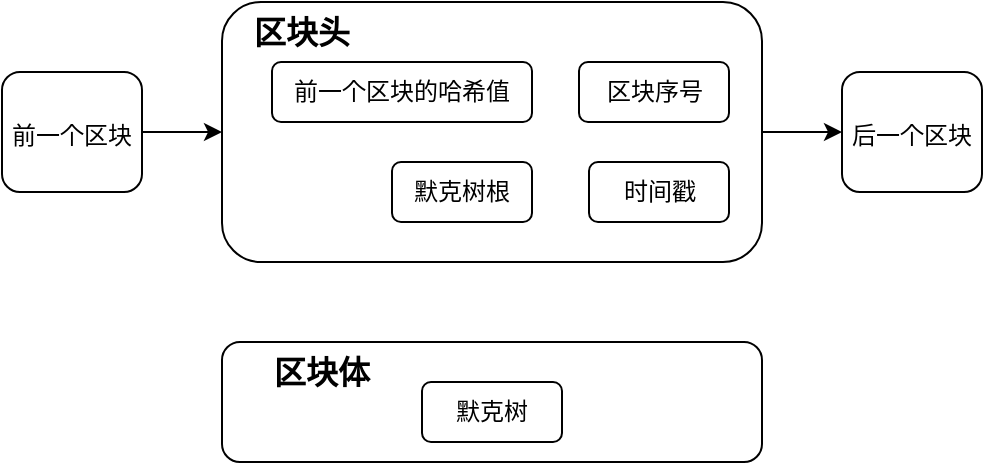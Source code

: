 <mxfile version="20.5.3" type="github">
  <diagram id="3rsK4sRMyDqufHuRaAZe" name="Page-1">
    <mxGraphModel dx="1422" dy="698" grid="1" gridSize="10" guides="1" tooltips="1" connect="1" arrows="1" fold="1" page="1" pageScale="1" pageWidth="827" pageHeight="1169" math="0" shadow="0">
      <root>
        <mxCell id="0" />
        <mxCell id="1" parent="0" />
        <mxCell id="U90KXrBJ-N6k7Ng19d0M-49" value="" style="rounded=1;whiteSpace=wrap;html=1;fillColor=none;" parent="1" vertex="1">
          <mxGeometry x="190" y="500" width="270" height="60" as="geometry" />
        </mxCell>
        <mxCell id="U90KXrBJ-N6k7Ng19d0M-1" value="" style="rounded=1;whiteSpace=wrap;html=1;fillColor=none;" parent="1" vertex="1">
          <mxGeometry x="190" y="330" width="270" height="130" as="geometry" />
        </mxCell>
        <mxCell id="U90KXrBJ-N6k7Ng19d0M-61" style="edgeStyle=orthogonalEdgeStyle;rounded=0;orthogonalLoop=1;jettySize=auto;html=1;entryX=0;entryY=0.5;entryDx=0;entryDy=0;fontSize=12;" parent="1" source="U90KXrBJ-N6k7Ng19d0M-1" target="U90KXrBJ-N6k7Ng19d0M-60" edge="1">
          <mxGeometry relative="1" as="geometry" />
        </mxCell>
        <mxCell id="U90KXrBJ-N6k7Ng19d0M-2" value="前一个区块的哈希值" style="rounded=1;whiteSpace=wrap;html=1;fillColor=default;" parent="1" vertex="1">
          <mxGeometry x="215" y="360" width="130" height="30" as="geometry" />
        </mxCell>
        <mxCell id="U90KXrBJ-N6k7Ng19d0M-4" value="默克树根" style="rounded=1;whiteSpace=wrap;html=1;fillColor=default;" parent="1" vertex="1">
          <mxGeometry x="275" y="410" width="70" height="30" as="geometry" />
        </mxCell>
        <mxCell id="U90KXrBJ-N6k7Ng19d0M-5" value="时间戳" style="rounded=1;whiteSpace=wrap;html=1;fillColor=default;" parent="1" vertex="1">
          <mxGeometry x="373.5" y="410" width="70" height="30" as="geometry" />
        </mxCell>
        <mxCell id="U90KXrBJ-N6k7Ng19d0M-50" value="&lt;span style=&quot;font-size: 16px;&quot;&gt;&lt;b&gt;区块体&lt;/b&gt;&lt;/span&gt;" style="text;html=1;strokeColor=none;fillColor=none;align=center;verticalAlign=middle;whiteSpace=wrap;rounded=0;" parent="1" vertex="1">
          <mxGeometry x="180" y="500" width="120" height="30" as="geometry" />
        </mxCell>
        <mxCell id="U90KXrBJ-N6k7Ng19d0M-51" value="&lt;span style=&quot;font-size: 16px;&quot;&gt;&lt;b&gt;区块头&lt;/b&gt;&lt;/span&gt;" style="text;html=1;strokeColor=none;fillColor=none;align=center;verticalAlign=middle;whiteSpace=wrap;rounded=0;" parent="1" vertex="1">
          <mxGeometry x="170" y="330" width="120" height="30" as="geometry" />
        </mxCell>
        <mxCell id="U90KXrBJ-N6k7Ng19d0M-58" style="edgeStyle=orthogonalEdgeStyle;rounded=0;orthogonalLoop=1;jettySize=auto;html=1;entryX=0;entryY=0.5;entryDx=0;entryDy=0;fontSize=12;" parent="1" source="U90KXrBJ-N6k7Ng19d0M-57" target="U90KXrBJ-N6k7Ng19d0M-1" edge="1">
          <mxGeometry relative="1" as="geometry" />
        </mxCell>
        <mxCell id="U90KXrBJ-N6k7Ng19d0M-57" value="&lt;font style=&quot;font-size: 12px;&quot;&gt;前一个区块&lt;/font&gt;" style="rounded=1;whiteSpace=wrap;html=1;fontSize=16;fillColor=default;" parent="1" vertex="1">
          <mxGeometry x="80" y="365" width="70" height="60" as="geometry" />
        </mxCell>
        <mxCell id="U90KXrBJ-N6k7Ng19d0M-60" value="&lt;font style=&quot;font-size: 12px;&quot;&gt;后一个区块&lt;/font&gt;" style="rounded=1;whiteSpace=wrap;html=1;fontSize=16;fillColor=default;" parent="1" vertex="1">
          <mxGeometry x="500" y="365" width="70" height="60" as="geometry" />
        </mxCell>
        <mxCell id="U90KXrBJ-N6k7Ng19d0M-115" value="区块序号" style="rounded=1;whiteSpace=wrap;html=1;fillColor=default;" parent="1" vertex="1">
          <mxGeometry x="368.5" y="360" width="75" height="30" as="geometry" />
        </mxCell>
        <mxCell id="Eku0pKUzbgy1wHCtAKzw-1" value="默克树" style="rounded=1;whiteSpace=wrap;html=1;fillColor=default;" vertex="1" parent="1">
          <mxGeometry x="290" y="520" width="70" height="30" as="geometry" />
        </mxCell>
      </root>
    </mxGraphModel>
  </diagram>
</mxfile>

